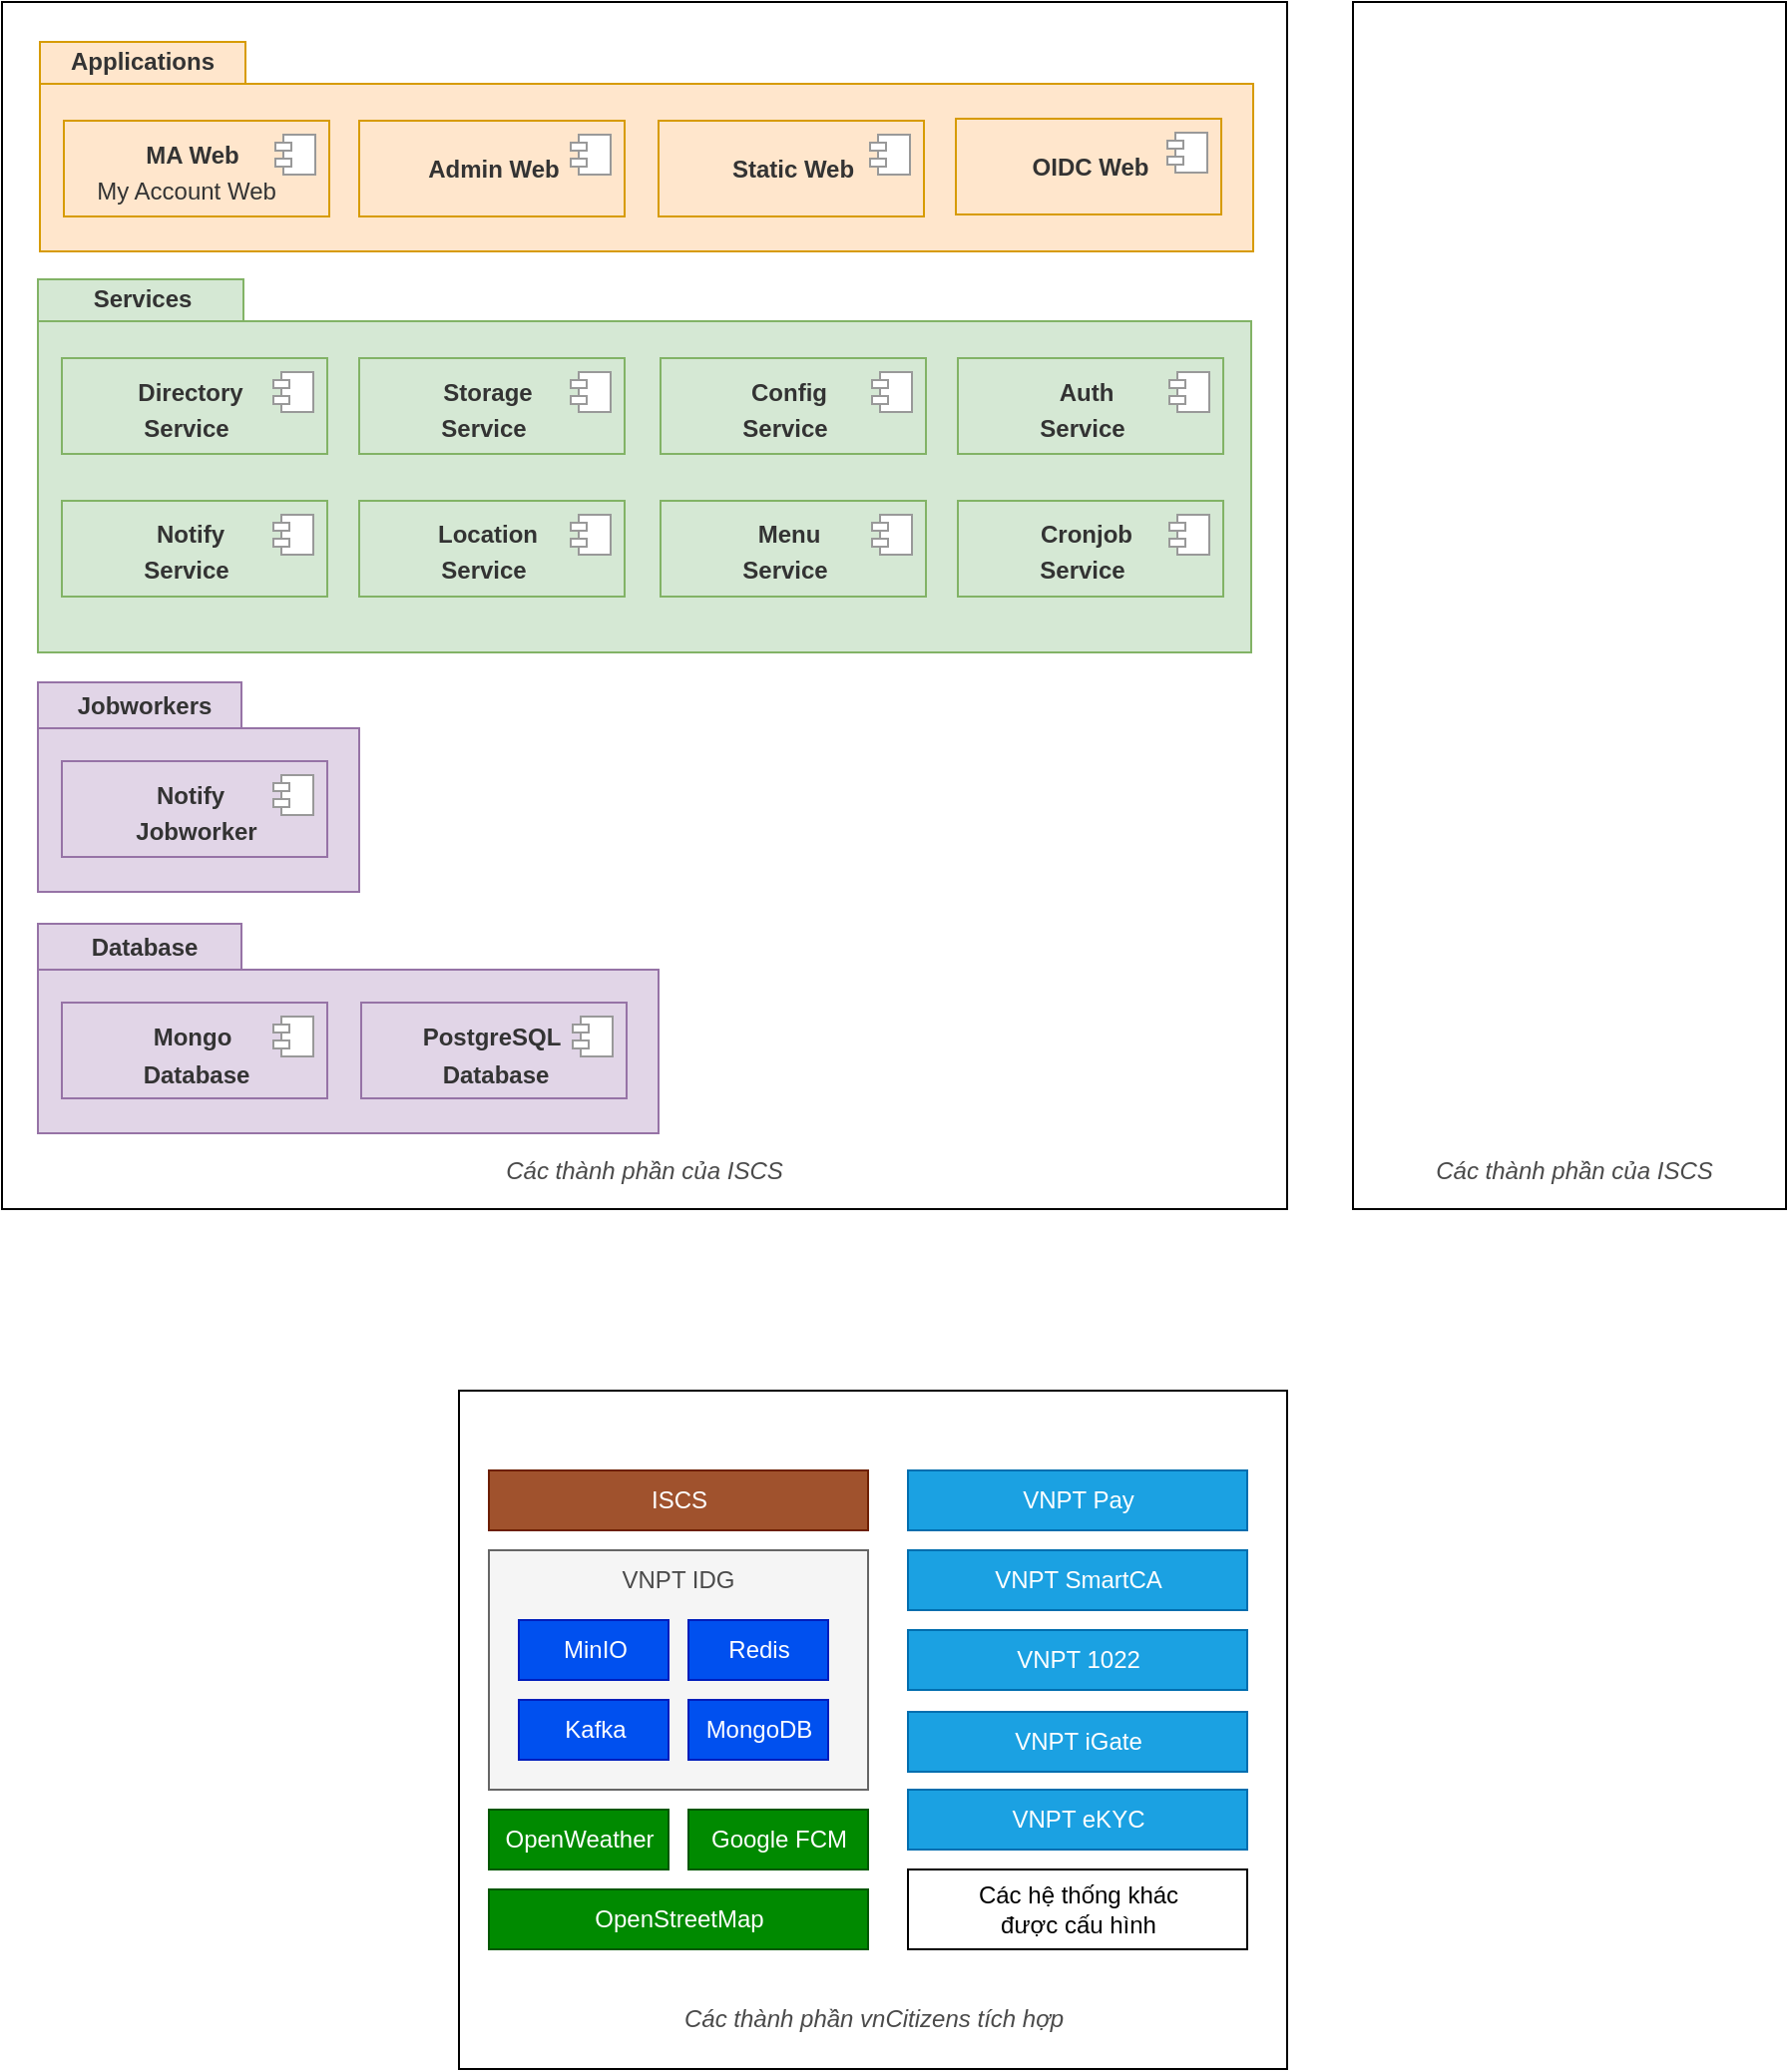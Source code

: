 <mxfile version="16.0.0" type="github">
  <diagram id="YDbAIs2nPjnxUMnrsH2y" name="Trang-1">
    <mxGraphModel dx="1554" dy="849" grid="0" gridSize="10" guides="1" tooltips="1" connect="1" arrows="1" fold="1" page="1" pageScale="1" pageWidth="4681" pageHeight="3300" math="0" shadow="0">
      <root>
        <mxCell id="0" />
        <mxCell id="1" parent="0" />
        <mxCell id="_ryeKOipuQITKXEtM85--1" value="" style="rounded=0;whiteSpace=wrap;html=1;fontColor=#4A4A4A;" parent="1" vertex="1">
          <mxGeometry x="1053" y="1206" width="415" height="340" as="geometry" />
        </mxCell>
        <mxCell id="_ryeKOipuQITKXEtM85--2" value="" style="rounded=0;whiteSpace=wrap;html=1;fontColor=#333333;fillColor=#f5f5f5;strokeColor=#666666;" parent="1" vertex="1">
          <mxGeometry x="1068" y="1286" width="190" height="120" as="geometry" />
        </mxCell>
        <mxCell id="_ryeKOipuQITKXEtM85--3" value="" style="rounded=0;whiteSpace=wrap;html=1;" parent="1" vertex="1">
          <mxGeometry x="824" y="510" width="644" height="605" as="geometry" />
        </mxCell>
        <mxCell id="_ryeKOipuQITKXEtM85--8" value="ISCS" style="html=1;fillColor=#a0522d;fontColor=#ffffff;strokeColor=#6D1F00;" parent="1" vertex="1">
          <mxGeometry x="1068" y="1246" width="190" height="30" as="geometry" />
        </mxCell>
        <mxCell id="_ryeKOipuQITKXEtM85--9" value="MinIO" style="html=1;fillColor=#0050ef;fontColor=#ffffff;strokeColor=#001DBC;" parent="1" vertex="1">
          <mxGeometry x="1083" y="1321" width="75" height="30" as="geometry" />
        </mxCell>
        <mxCell id="_ryeKOipuQITKXEtM85--10" value="Redis" style="html=1;fillColor=#0050ef;fontColor=#ffffff;strokeColor=#001DBC;" parent="1" vertex="1">
          <mxGeometry x="1168" y="1321" width="70" height="30" as="geometry" />
        </mxCell>
        <mxCell id="_ryeKOipuQITKXEtM85--11" value="Kafka" style="html=1;fillColor=#0050ef;fontColor=#ffffff;strokeColor=#001DBC;" parent="1" vertex="1">
          <mxGeometry x="1083" y="1361" width="75" height="30" as="geometry" />
        </mxCell>
        <mxCell id="_ryeKOipuQITKXEtM85--13" value="Các thành phần của ISCS" style="text;html=1;strokeColor=none;fillColor=none;align=center;verticalAlign=middle;whiteSpace=wrap;rounded=0;fontColor=#4A4A4A;fontStyle=2" parent="1" vertex="1">
          <mxGeometry x="1051" y="1081" width="190" height="30" as="geometry" />
        </mxCell>
        <mxCell id="_ryeKOipuQITKXEtM85--14" value="Các thành phần vnCitizens tích hợp" style="text;html=1;strokeColor=none;fillColor=none;align=center;verticalAlign=middle;whiteSpace=wrap;rounded=0;fontColor=#4A4A4A;fontStyle=2" parent="1" vertex="1">
          <mxGeometry x="1140.5" y="1506" width="240" height="30" as="geometry" />
        </mxCell>
        <mxCell id="_ryeKOipuQITKXEtM85--15" value="Google FCM" style="html=1;fillColor=#008a00;strokeColor=#005700;fontColor=#ffffff;" parent="1" vertex="1">
          <mxGeometry x="1168" y="1416" width="90" height="30" as="geometry" />
        </mxCell>
        <mxCell id="_ryeKOipuQITKXEtM85--16" value="VNPT IDG" style="text;html=1;strokeColor=none;fillColor=none;align=center;verticalAlign=middle;whiteSpace=wrap;rounded=0;fontColor=#4A4A4A;" parent="1" vertex="1">
          <mxGeometry x="1133" y="1286" width="60" height="30" as="geometry" />
        </mxCell>
        <mxCell id="_ryeKOipuQITKXEtM85--17" value="MongoDB" style="html=1;fillColor=#0050ef;fontColor=#ffffff;strokeColor=#001DBC;" parent="1" vertex="1">
          <mxGeometry x="1168" y="1361" width="70" height="30" as="geometry" />
        </mxCell>
        <mxCell id="_ryeKOipuQITKXEtM85--18" value="VNPT SmartCA" style="html=1;fillColor=#1ba1e2;strokeColor=#006EAF;fontColor=#ffffff;" parent="1" vertex="1">
          <mxGeometry x="1278" y="1286" width="170" height="30" as="geometry" />
        </mxCell>
        <mxCell id="_ryeKOipuQITKXEtM85--19" value="OpenWeather" style="html=1;fillColor=#008a00;fontColor=#ffffff;strokeColor=#005700;" parent="1" vertex="1">
          <mxGeometry x="1068" y="1416" width="90" height="30" as="geometry" />
        </mxCell>
        <mxCell id="_ryeKOipuQITKXEtM85--20" value="VNPT iGate" style="html=1;fillColor=#1ba1e2;strokeColor=#006EAF;fontColor=#ffffff;" parent="1" vertex="1">
          <mxGeometry x="1278" y="1367" width="170" height="30" as="geometry" />
        </mxCell>
        <mxCell id="_ryeKOipuQITKXEtM85--21" value="VNPT 1022" style="html=1;fillColor=#1ba1e2;strokeColor=#006EAF;fontColor=#ffffff;" parent="1" vertex="1">
          <mxGeometry x="1278" y="1326" width="170" height="30" as="geometry" />
        </mxCell>
        <mxCell id="_ryeKOipuQITKXEtM85--22" value="VNPT eKYC" style="html=1;fillColor=#1ba1e2;strokeColor=#006EAF;fontColor=#ffffff;" parent="1" vertex="1">
          <mxGeometry x="1278" y="1406" width="170" height="30" as="geometry" />
        </mxCell>
        <mxCell id="_ryeKOipuQITKXEtM85--23" value="OpenStreetMap" style="html=1;fillColor=#008a00;fontColor=#ffffff;strokeColor=#005700;" parent="1" vertex="1">
          <mxGeometry x="1068" y="1456" width="190" height="30" as="geometry" />
        </mxCell>
        <mxCell id="_ryeKOipuQITKXEtM85--24" value="VNPT Pay" style="html=1;fillColor=#1ba1e2;strokeColor=#006EAF;fontColor=#ffffff;" parent="1" vertex="1">
          <mxGeometry x="1278" y="1246" width="170" height="30" as="geometry" />
        </mxCell>
        <mxCell id="_ryeKOipuQITKXEtM85--25" value="Các hệ thống khác &lt;br&gt;được cấu hình" style="html=1;" parent="1" vertex="1">
          <mxGeometry x="1278" y="1446" width="170" height="40" as="geometry" />
        </mxCell>
        <mxCell id="0mwN60Ps30yAKNXCQcVi-4" value="" style="group" vertex="1" connectable="0" parent="1">
          <mxGeometry x="843" y="530" width="718" height="126" as="geometry" />
        </mxCell>
        <mxCell id="0mwN60Ps30yAKNXCQcVi-1" value="" style="shape=folder;fontStyle=1;spacingTop=10;tabWidth=103;tabHeight=21;tabPosition=left;html=1;strokeColor=#d79b00;fillColor=#ffe6cc;" vertex="1" parent="0mwN60Ps30yAKNXCQcVi-4">
          <mxGeometry width="608" height="105" as="geometry" />
        </mxCell>
        <mxCell id="0mwN60Ps30yAKNXCQcVi-3" value="&lt;span style=&quot;color: rgb(51 , 51 , 51)&quot;&gt;&lt;b&gt;Applications&lt;/b&gt;&lt;/span&gt;" style="text;html=1;align=center;verticalAlign=middle;resizable=0;points=[];autosize=1;strokeColor=none;fillColor=none;" vertex="1" parent="0mwN60Ps30yAKNXCQcVi-4">
          <mxGeometry x="10" y="0.984" width="82" height="18" as="geometry" />
        </mxCell>
        <mxCell id="0mwN60Ps30yAKNXCQcVi-21" value="" style="group" vertex="1" connectable="0" parent="0mwN60Ps30yAKNXCQcVi-4">
          <mxGeometry x="459" y="38.5" width="133" height="57.004" as="geometry" />
        </mxCell>
        <mxCell id="0mwN60Ps30yAKNXCQcVi-22" value="&lt;p style=&quot;line-height: 0.7&quot;&gt;&lt;/p&gt;&lt;h2 style=&quot;font-size: 13px&quot;&gt;&lt;span style=&quot;color: rgba(0 , 0 , 0 , 0) ; font-family: monospace ; font-size: 0px ; font-weight: 400&quot;&gt;%3CmxGraphModel%3E%3Croot%3E%3CmxCell%20id%3D%220%22%2F%3E%3CmxCell%20id%3D%221%22%20parent%3D%220%22%2F%3E%3CmxCell%20id%3D%222%22%20value%3D%22%26lt%3Bspan%20style%3D%26quot%3Bcolor%3A%20rgb(51%20%2C%2051%20%2C%2051)%26quot%3B%26gt%3BApplication%26lt%3B%2Fspan%26gt%3B%22%20style%3D%22text%3Bhtml%3D1%3Balign%3Dcenter%3BverticalAlign%3Dmiddle%3Bresizable%3D0%3Bpoints%3D%5B%5D%3Bautosize%3D1%3BstrokeColor%3Dnone%3BfillColor%3Dnone%3B%22%20vertex%3D%221%22%20parent%3D%221%22%3E%3CmxGeometry%20x%3D%22976%22%20y%3D%22679.984%22%20width%3D%2269%22%20height%3D%2218%22%20as%3D%22geometry%22%2F%3E%3C%2FmxCell%3E%3C%2Froot%3E%3C%2FmxGraphModel%3E&lt;/span&gt;&lt;br&gt;&lt;/h2&gt;&lt;p&gt;&lt;/p&gt;" style="html=1;dropTarget=0;strokeColor=#d79b00;fillColor=#ffe6cc;" vertex="1" parent="0mwN60Ps30yAKNXCQcVi-21">
          <mxGeometry width="133" height="48" as="geometry" />
        </mxCell>
        <mxCell id="0mwN60Ps30yAKNXCQcVi-23" value="" style="shape=module;jettyWidth=8;jettyHeight=4;strokeColor=#999999;" vertex="1" parent="0mwN60Ps30yAKNXCQcVi-22">
          <mxGeometry x="1" width="20" height="20" relative="1" as="geometry">
            <mxPoint x="-27" y="7" as="offset" />
          </mxGeometry>
        </mxCell>
        <mxCell id="0mwN60Ps30yAKNXCQcVi-24" value="&lt;span style=&quot;color: rgb(51 , 51 , 51)&quot;&gt;&lt;b&gt;OIDC Web&lt;/b&gt;&lt;/span&gt;" style="text;html=1;align=center;verticalAlign=middle;resizable=0;points=[];autosize=1;strokeColor=none;fillColor=none;" vertex="1" parent="0mwN60Ps30yAKNXCQcVi-21">
          <mxGeometry x="33" y="15.004" width="68" height="18" as="geometry" />
        </mxCell>
        <mxCell id="0mwN60Ps30yAKNXCQcVi-10" value="" style="group" vertex="1" connectable="0" parent="0mwN60Ps30yAKNXCQcVi-4">
          <mxGeometry x="12" y="39.5" width="133" height="48" as="geometry" />
        </mxCell>
        <mxCell id="0mwN60Ps30yAKNXCQcVi-5" value="&lt;p style=&quot;line-height: 0.7&quot;&gt;&lt;/p&gt;&lt;h2 style=&quot;font-size: 13px&quot;&gt;&lt;span style=&quot;color: rgba(0 , 0 , 0 , 0) ; font-family: monospace ; font-size: 0px ; font-weight: 400&quot;&gt;%3CmxGraphModel%3E%3Croot%3E%3CmxCell%20id%3D%220%22%2F%3E%3CmxCell%20id%3D%221%22%20parent%3D%220%22%2F%3E%3CmxCell%20id%3D%222%22%20value%3D%22%26lt%3Bspan%20style%3D%26quot%3Bcolor%3A%20rgb(51%20%2C%2051%20%2C%2051)%26quot%3B%26gt%3BApplication%26lt%3B%2Fspan%26gt%3B%22%20style%3D%22text%3Bhtml%3D1%3Balign%3Dcenter%3BverticalAlign%3Dmiddle%3Bresizable%3D0%3Bpoints%3D%5B%5D%3Bautosize%3D1%3BstrokeColor%3Dnone%3BfillColor%3Dnone%3B%22%20vertex%3D%221%22%20parent%3D%221%22%3E%3CmxGeometry%20x%3D%22976%22%20y%3D%22679.984%22%20width%3D%2269%22%20height%3D%2218%22%20as%3D%22geometry%22%2F%3E%3C%2FmxCell%3E%3C%2Froot%3E%3C%2FmxGraphModel%3E&lt;/span&gt;&lt;br&gt;&lt;/h2&gt;&lt;p&gt;&lt;/p&gt;" style="html=1;dropTarget=0;strokeColor=#d79b00;fillColor=#ffe6cc;" vertex="1" parent="0mwN60Ps30yAKNXCQcVi-10">
          <mxGeometry width="133" height="48" as="geometry" />
        </mxCell>
        <mxCell id="0mwN60Ps30yAKNXCQcVi-6" value="" style="shape=module;jettyWidth=8;jettyHeight=4;strokeColor=#999999;" vertex="1" parent="0mwN60Ps30yAKNXCQcVi-5">
          <mxGeometry x="1" width="20" height="20" relative="1" as="geometry">
            <mxPoint x="-27" y="7" as="offset" />
          </mxGeometry>
        </mxCell>
        <mxCell id="0mwN60Ps30yAKNXCQcVi-8" value="&lt;span style=&quot;color: rgb(51 , 51 , 51)&quot;&gt;&lt;b&gt;MA Web&lt;/b&gt;&lt;/span&gt;" style="text;html=1;align=center;verticalAlign=middle;resizable=0;points=[];autosize=1;strokeColor=none;fillColor=none;" vertex="1" parent="0mwN60Ps30yAKNXCQcVi-10">
          <mxGeometry x="35" y="8.004" width="57" height="18" as="geometry" />
        </mxCell>
        <mxCell id="0mwN60Ps30yAKNXCQcVi-9" value="&lt;span style=&quot;color: rgb(51 , 51 , 51)&quot;&gt;My Account Web&lt;/span&gt;" style="text;html=1;align=center;verticalAlign=middle;resizable=0;points=[];autosize=1;strokeColor=none;fillColor=none;" vertex="1" parent="0mwN60Ps30yAKNXCQcVi-10">
          <mxGeometry x="11" y="26.004" width="100" height="18" as="geometry" />
        </mxCell>
        <mxCell id="0mwN60Ps30yAKNXCQcVi-11" value="" style="group" vertex="1" connectable="0" parent="0mwN60Ps30yAKNXCQcVi-4">
          <mxGeometry x="160" y="39.5" width="133" height="48" as="geometry" />
        </mxCell>
        <mxCell id="0mwN60Ps30yAKNXCQcVi-12" value="&lt;p style=&quot;line-height: 0.7&quot;&gt;&lt;/p&gt;&lt;h2 style=&quot;font-size: 13px&quot;&gt;&lt;span style=&quot;color: rgba(0 , 0 , 0 , 0) ; font-family: monospace ; font-size: 0px ; font-weight: 400&quot;&gt;%3CmxGraphModel%3E%3Croot%3E%3CmxCell%20id%3D%220%22%2F%3E%3CmxCell%20id%3D%221%22%20parent%3D%220%22%2F%3E%3CmxCell%20id%3D%222%22%20value%3D%22%26lt%3Bspan%20style%3D%26quot%3Bcolor%3A%20rgb(51%20%2C%2051%20%2C%2051)%26quot%3B%26gt%3BApplication%26lt%3B%2Fspan%26gt%3B%22%20style%3D%22text%3Bhtml%3D1%3Balign%3Dcenter%3BverticalAlign%3Dmiddle%3Bresizable%3D0%3Bpoints%3D%5B%5D%3Bautosize%3D1%3BstrokeColor%3Dnone%3BfillColor%3Dnone%3B%22%20vertex%3D%221%22%20parent%3D%221%22%3E%3CmxGeometry%20x%3D%22976%22%20y%3D%22679.984%22%20width%3D%2269%22%20height%3D%2218%22%20as%3D%22geometry%22%2F%3E%3C%2FmxCell%3E%3C%2Froot%3E%3C%2FmxGraphModel%3E&lt;/span&gt;&lt;br&gt;&lt;/h2&gt;&lt;p&gt;&lt;/p&gt;" style="html=1;dropTarget=0;strokeColor=#d79b00;fillColor=#ffe6cc;" vertex="1" parent="0mwN60Ps30yAKNXCQcVi-11">
          <mxGeometry width="133" height="48" as="geometry" />
        </mxCell>
        <mxCell id="0mwN60Ps30yAKNXCQcVi-13" value="" style="shape=module;jettyWidth=8;jettyHeight=4;strokeColor=#999999;" vertex="1" parent="0mwN60Ps30yAKNXCQcVi-12">
          <mxGeometry x="1" width="20" height="20" relative="1" as="geometry">
            <mxPoint x="-27" y="7" as="offset" />
          </mxGeometry>
        </mxCell>
        <mxCell id="0mwN60Ps30yAKNXCQcVi-14" value="&lt;font color=&quot;#333333&quot;&gt;&lt;b&gt;Admin Web&lt;/b&gt;&lt;/font&gt;" style="text;html=1;align=center;verticalAlign=middle;resizable=0;points=[];autosize=1;strokeColor=none;fillColor=none;" vertex="1" parent="0mwN60Ps30yAKNXCQcVi-11">
          <mxGeometry x="28.5" y="15.004" width="76" height="18" as="geometry" />
        </mxCell>
        <mxCell id="0mwN60Ps30yAKNXCQcVi-16" value="" style="group" vertex="1" connectable="0" parent="0mwN60Ps30yAKNXCQcVi-4">
          <mxGeometry x="310" y="39.5" width="133" height="48" as="geometry" />
        </mxCell>
        <mxCell id="0mwN60Ps30yAKNXCQcVi-17" value="&lt;p style=&quot;line-height: 0.7&quot;&gt;&lt;/p&gt;&lt;h2 style=&quot;font-size: 13px&quot;&gt;&lt;span style=&quot;color: rgba(0 , 0 , 0 , 0) ; font-family: monospace ; font-size: 0px ; font-weight: 400&quot;&gt;%3CmxGraphModel%3E%3Croot%3E%3CmxCell%20id%3D%220%22%2F%3E%3CmxCell%20id%3D%221%22%20parent%3D%220%22%2F%3E%3CmxCell%20id%3D%222%22%20value%3D%22%26lt%3Bspan%20style%3D%26quot%3Bcolor%3A%20rgb(51%20%2C%2051%20%2C%2051)%26quot%3B%26gt%3BApplication%26lt%3B%2Fspan%26gt%3B%22%20style%3D%22text%3Bhtml%3D1%3Balign%3Dcenter%3BverticalAlign%3Dmiddle%3Bresizable%3D0%3Bpoints%3D%5B%5D%3Bautosize%3D1%3BstrokeColor%3Dnone%3BfillColor%3Dnone%3B%22%20vertex%3D%221%22%20parent%3D%221%22%3E%3CmxGeometry%20x%3D%22976%22%20y%3D%22679.984%22%20width%3D%2269%22%20height%3D%2218%22%20as%3D%22geometry%22%2F%3E%3C%2FmxCell%3E%3C%2Froot%3E%3C%2FmxGraphModel%3E&lt;/span&gt;&lt;br&gt;&lt;/h2&gt;&lt;p&gt;&lt;/p&gt;" style="html=1;dropTarget=0;strokeColor=#d79b00;fillColor=#ffe6cc;" vertex="1" parent="0mwN60Ps30yAKNXCQcVi-16">
          <mxGeometry width="133" height="48" as="geometry" />
        </mxCell>
        <mxCell id="0mwN60Ps30yAKNXCQcVi-18" value="" style="shape=module;jettyWidth=8;jettyHeight=4;strokeColor=#999999;" vertex="1" parent="0mwN60Ps30yAKNXCQcVi-17">
          <mxGeometry x="1" width="20" height="20" relative="1" as="geometry">
            <mxPoint x="-27" y="7" as="offset" />
          </mxGeometry>
        </mxCell>
        <mxCell id="0mwN60Ps30yAKNXCQcVi-19" value="&lt;span style=&quot;color: rgb(51 , 51 , 51)&quot;&gt;&lt;b&gt;Static Web&lt;/b&gt;&lt;/span&gt;" style="text;html=1;align=center;verticalAlign=middle;resizable=0;points=[];autosize=1;strokeColor=none;fillColor=none;" vertex="1" parent="0mwN60Ps30yAKNXCQcVi-16">
          <mxGeometry x="31" y="15.004" width="71" height="18" as="geometry" />
        </mxCell>
        <mxCell id="0mwN60Ps30yAKNXCQcVi-47" value="" style="group" vertex="1" connectable="0" parent="1">
          <mxGeometry x="842" y="649" width="718" height="187" as="geometry" />
        </mxCell>
        <mxCell id="0mwN60Ps30yAKNXCQcVi-48" value="" style="shape=folder;fontStyle=1;spacingTop=10;tabWidth=103;tabHeight=21;tabPosition=left;html=1;strokeColor=#82b366;fillColor=#d5e8d4;" vertex="1" parent="0mwN60Ps30yAKNXCQcVi-47">
          <mxGeometry width="608" height="187" as="geometry" />
        </mxCell>
        <mxCell id="0mwN60Ps30yAKNXCQcVi-49" value="&lt;span style=&quot;color: rgb(51 , 51 , 51)&quot;&gt;&lt;b&gt;Services&lt;/b&gt;&lt;/span&gt;" style="text;html=1;align=center;verticalAlign=middle;resizable=0;points=[];autosize=1;strokeColor=none;fillColor=none;" vertex="1" parent="0mwN60Ps30yAKNXCQcVi-47">
          <mxGeometry x="22" y="0.984" width="59" height="18" as="geometry" />
        </mxCell>
        <mxCell id="0mwN60Ps30yAKNXCQcVi-54" value="" style="group;fillColor=#d5e8d4;strokeColor=#82b366;" vertex="1" connectable="0" parent="0mwN60Ps30yAKNXCQcVi-47">
          <mxGeometry x="12" y="39.5" width="133" height="48" as="geometry" />
        </mxCell>
        <mxCell id="0mwN60Ps30yAKNXCQcVi-69" value="" style="group" vertex="1" connectable="0" parent="0mwN60Ps30yAKNXCQcVi-54">
          <mxGeometry width="133" height="48" as="geometry" />
        </mxCell>
        <mxCell id="0mwN60Ps30yAKNXCQcVi-55" value="&lt;p style=&quot;line-height: 0.7&quot;&gt;&lt;/p&gt;&lt;h2 style=&quot;font-size: 13px&quot;&gt;&lt;span style=&quot;color: rgba(0 , 0 , 0 , 0) ; font-family: monospace ; font-size: 0px ; font-weight: 400&quot;&gt;%3CmxGraphModel%3E%3Croot%3E%3CmxCell%20id%3D%220%22%2F%3E%3CmxCell%20id%3D%221%22%20parent%3D%220%22%2F%3E%3CmxCell%20id%3D%222%22%20value%3D%22%26lt%3Bspan%20style%3D%26quot%3Bcolor%3A%20rgb(51%20%2C%2051%20%2C%2051)%26quot%3B%26gt%3BApplication%26lt%3B%2Fspan%26gt%3B%22%20style%3D%22text%3Bhtml%3D1%3Balign%3Dcenter%3BverticalAlign%3Dmiddle%3Bresizable%3D0%3Bpoints%3D%5B%5D%3Bautosize%3D1%3BstrokeColor%3Dnone%3BfillColor%3Dnone%3B%22%20vertex%3D%221%22%20parent%3D%221%22%3E%3CmxGeometry%20x%3D%22976%22%20y%3D%22679.984%22%20width%3D%2269%22%20height%3D%2218%22%20as%3D%22geometry%22%2F%3E%3C%2FmxCell%3E%3C%2Froot%3E%3C%2FmxGraphModel%3E&lt;/span&gt;&lt;br&gt;&lt;/h2&gt;&lt;p&gt;&lt;/p&gt;" style="html=1;dropTarget=0;strokeColor=#82b366;fillColor=#d5e8d4;" vertex="1" parent="0mwN60Ps30yAKNXCQcVi-69">
          <mxGeometry width="133" height="48" as="geometry" />
        </mxCell>
        <mxCell id="0mwN60Ps30yAKNXCQcVi-56" value="" style="shape=module;jettyWidth=8;jettyHeight=4;strokeColor=#999999;" vertex="1" parent="0mwN60Ps30yAKNXCQcVi-55">
          <mxGeometry x="1" width="20" height="20" relative="1" as="geometry">
            <mxPoint x="-27" y="7" as="offset" />
          </mxGeometry>
        </mxCell>
        <mxCell id="0mwN60Ps30yAKNXCQcVi-57" value="&lt;span style=&quot;color: rgb(51 , 51 , 51)&quot;&gt;&lt;b&gt;Directory&lt;/b&gt;&lt;/span&gt;" style="text;html=1;align=center;verticalAlign=middle;resizable=0;points=[];autosize=1;strokeColor=none;fillColor=none;" vertex="1" parent="0mwN60Ps30yAKNXCQcVi-69">
          <mxGeometry x="32" y="8.004" width="63" height="18" as="geometry" />
        </mxCell>
        <mxCell id="0mwN60Ps30yAKNXCQcVi-58" value="&lt;font color=&quot;#333333&quot;&gt;&lt;b&gt;Service&lt;/b&gt;&lt;/font&gt;" style="text;html=1;align=center;verticalAlign=middle;resizable=0;points=[];autosize=1;strokeColor=none;fillColor=none;" vertex="1" parent="0mwN60Ps30yAKNXCQcVi-69">
          <mxGeometry x="35" y="26.004" width="53" height="18" as="geometry" />
        </mxCell>
        <mxCell id="0mwN60Ps30yAKNXCQcVi-70" value="" style="group" vertex="1" connectable="0" parent="0mwN60Ps30yAKNXCQcVi-47">
          <mxGeometry x="161" y="39.5" width="133" height="48" as="geometry" />
        </mxCell>
        <mxCell id="0mwN60Ps30yAKNXCQcVi-71" value="&lt;p style=&quot;line-height: 0.7&quot;&gt;&lt;/p&gt;&lt;h2 style=&quot;font-size: 13px&quot;&gt;&lt;span style=&quot;color: rgba(0 , 0 , 0 , 0) ; font-family: monospace ; font-size: 0px ; font-weight: 400&quot;&gt;%3CmxGraphModel%3E%3Croot%3E%3CmxCell%20id%3D%220%22%2F%3E%3CmxCell%20id%3D%221%22%20parent%3D%220%22%2F%3E%3CmxCell%20id%3D%222%22%20value%3D%22%26lt%3Bspan%20style%3D%26quot%3Bcolor%3A%20rgb(51%20%2C%2051%20%2C%2051)%26quot%3B%26gt%3BApplication%26lt%3B%2Fspan%26gt%3B%22%20style%3D%22text%3Bhtml%3D1%3Balign%3Dcenter%3BverticalAlign%3Dmiddle%3Bresizable%3D0%3Bpoints%3D%5B%5D%3Bautosize%3D1%3BstrokeColor%3Dnone%3BfillColor%3Dnone%3B%22%20vertex%3D%221%22%20parent%3D%221%22%3E%3CmxGeometry%20x%3D%22976%22%20y%3D%22679.984%22%20width%3D%2269%22%20height%3D%2218%22%20as%3D%22geometry%22%2F%3E%3C%2FmxCell%3E%3C%2Froot%3E%3C%2FmxGraphModel%3E&lt;/span&gt;&lt;br&gt;&lt;/h2&gt;&lt;p&gt;&lt;/p&gt;" style="html=1;dropTarget=0;strokeColor=#82b366;fillColor=#d5e8d4;" vertex="1" parent="0mwN60Ps30yAKNXCQcVi-70">
          <mxGeometry width="133" height="48" as="geometry" />
        </mxCell>
        <mxCell id="0mwN60Ps30yAKNXCQcVi-72" value="" style="shape=module;jettyWidth=8;jettyHeight=4;strokeColor=#999999;" vertex="1" parent="0mwN60Ps30yAKNXCQcVi-71">
          <mxGeometry x="1" width="20" height="20" relative="1" as="geometry">
            <mxPoint x="-27" y="7" as="offset" />
          </mxGeometry>
        </mxCell>
        <mxCell id="0mwN60Ps30yAKNXCQcVi-73" value="&lt;span style=&quot;color: rgb(51 , 51 , 51)&quot;&gt;&lt;b&gt;Storage&lt;/b&gt;&lt;/span&gt;" style="text;html=1;align=center;verticalAlign=middle;resizable=0;points=[];autosize=1;strokeColor=none;fillColor=none;" vertex="1" parent="0mwN60Ps30yAKNXCQcVi-70">
          <mxGeometry x="36" y="8.004" width="55" height="18" as="geometry" />
        </mxCell>
        <mxCell id="0mwN60Ps30yAKNXCQcVi-74" value="&lt;font color=&quot;#333333&quot;&gt;&lt;b&gt;Service&lt;/b&gt;&lt;/font&gt;" style="text;html=1;align=center;verticalAlign=middle;resizable=0;points=[];autosize=1;strokeColor=none;fillColor=none;" vertex="1" parent="0mwN60Ps30yAKNXCQcVi-70">
          <mxGeometry x="35" y="26.004" width="53" height="18" as="geometry" />
        </mxCell>
        <mxCell id="0mwN60Ps30yAKNXCQcVi-75" value="" style="group;fillColor=#d5e8d4;strokeColor=#82b366;" vertex="1" connectable="0" parent="0mwN60Ps30yAKNXCQcVi-47">
          <mxGeometry x="312" y="39.5" width="133" height="48" as="geometry" />
        </mxCell>
        <mxCell id="0mwN60Ps30yAKNXCQcVi-76" value="" style="group" vertex="1" connectable="0" parent="0mwN60Ps30yAKNXCQcVi-75">
          <mxGeometry width="133" height="48" as="geometry" />
        </mxCell>
        <mxCell id="0mwN60Ps30yAKNXCQcVi-77" value="&lt;p style=&quot;line-height: 0.7&quot;&gt;&lt;/p&gt;&lt;h2 style=&quot;font-size: 13px&quot;&gt;&lt;span style=&quot;color: rgba(0 , 0 , 0 , 0) ; font-family: monospace ; font-size: 0px ; font-weight: 400&quot;&gt;%3CmxGraphModel%3E%3Croot%3E%3CmxCell%20id%3D%220%22%2F%3E%3CmxCell%20id%3D%221%22%20parent%3D%220%22%2F%3E%3CmxCell%20id%3D%222%22%20value%3D%22%26lt%3Bspan%20style%3D%26quot%3Bcolor%3A%20rgb(51%20%2C%2051%20%2C%2051)%26quot%3B%26gt%3BApplication%26lt%3B%2Fspan%26gt%3B%22%20style%3D%22text%3Bhtml%3D1%3Balign%3Dcenter%3BverticalAlign%3Dmiddle%3Bresizable%3D0%3Bpoints%3D%5B%5D%3Bautosize%3D1%3BstrokeColor%3Dnone%3BfillColor%3Dnone%3B%22%20vertex%3D%221%22%20parent%3D%221%22%3E%3CmxGeometry%20x%3D%22976%22%20y%3D%22679.984%22%20width%3D%2269%22%20height%3D%2218%22%20as%3D%22geometry%22%2F%3E%3C%2FmxCell%3E%3C%2Froot%3E%3C%2FmxGraphModel%3E&lt;/span&gt;&lt;br&gt;&lt;/h2&gt;&lt;p&gt;&lt;/p&gt;" style="html=1;dropTarget=0;strokeColor=#82b366;fillColor=#d5e8d4;" vertex="1" parent="0mwN60Ps30yAKNXCQcVi-76">
          <mxGeometry width="133" height="48" as="geometry" />
        </mxCell>
        <mxCell id="0mwN60Ps30yAKNXCQcVi-78" value="" style="shape=module;jettyWidth=8;jettyHeight=4;strokeColor=#999999;" vertex="1" parent="0mwN60Ps30yAKNXCQcVi-77">
          <mxGeometry x="1" width="20" height="20" relative="1" as="geometry">
            <mxPoint x="-27" y="7" as="offset" />
          </mxGeometry>
        </mxCell>
        <mxCell id="0mwN60Ps30yAKNXCQcVi-79" value="&lt;span style=&quot;color: rgb(51 , 51 , 51)&quot;&gt;&lt;b&gt;Config&lt;/b&gt;&lt;/span&gt;" style="text;html=1;align=center;verticalAlign=middle;resizable=0;points=[];autosize=1;strokeColor=none;fillColor=none;" vertex="1" parent="0mwN60Ps30yAKNXCQcVi-76">
          <mxGeometry x="40" y="8.004" width="48" height="18" as="geometry" />
        </mxCell>
        <mxCell id="0mwN60Ps30yAKNXCQcVi-80" value="&lt;font color=&quot;#333333&quot;&gt;&lt;b&gt;Service&lt;/b&gt;&lt;/font&gt;" style="text;html=1;align=center;verticalAlign=middle;resizable=0;points=[];autosize=1;strokeColor=none;fillColor=none;" vertex="1" parent="0mwN60Ps30yAKNXCQcVi-76">
          <mxGeometry x="35" y="26.004" width="53" height="18" as="geometry" />
        </mxCell>
        <mxCell id="0mwN60Ps30yAKNXCQcVi-81" value="" style="group" vertex="1" connectable="0" parent="0mwN60Ps30yAKNXCQcVi-47">
          <mxGeometry x="461" y="39.5" width="133" height="48" as="geometry" />
        </mxCell>
        <mxCell id="0mwN60Ps30yAKNXCQcVi-82" value="&lt;p style=&quot;line-height: 0.7&quot;&gt;&lt;/p&gt;&lt;h2 style=&quot;font-size: 13px&quot;&gt;&lt;span style=&quot;color: rgba(0 , 0 , 0 , 0) ; font-family: monospace ; font-size: 0px ; font-weight: 400&quot;&gt;%3CmxGraphModel%3E%3Croot%3E%3CmxCell%20id%3D%220%22%2F%3E%3CmxCell%20id%3D%221%22%20parent%3D%220%22%2F%3E%3CmxCell%20id%3D%222%22%20value%3D%22%26lt%3Bspan%20style%3D%26quot%3Bcolor%3A%20rgb(51%20%2C%2051%20%2C%2051)%26quot%3B%26gt%3BApplication%26lt%3B%2Fspan%26gt%3B%22%20style%3D%22text%3Bhtml%3D1%3Balign%3Dcenter%3BverticalAlign%3Dmiddle%3Bresizable%3D0%3Bpoints%3D%5B%5D%3Bautosize%3D1%3BstrokeColor%3Dnone%3BfillColor%3Dnone%3B%22%20vertex%3D%221%22%20parent%3D%221%22%3E%3CmxGeometry%20x%3D%22976%22%20y%3D%22679.984%22%20width%3D%2269%22%20height%3D%2218%22%20as%3D%22geometry%22%2F%3E%3C%2FmxCell%3E%3C%2Froot%3E%3C%2FmxGraphModel%3E&lt;/span&gt;&lt;br&gt;&lt;/h2&gt;&lt;p&gt;&lt;/p&gt;" style="html=1;dropTarget=0;strokeColor=#82b366;fillColor=#d5e8d4;" vertex="1" parent="0mwN60Ps30yAKNXCQcVi-81">
          <mxGeometry width="133" height="48" as="geometry" />
        </mxCell>
        <mxCell id="0mwN60Ps30yAKNXCQcVi-83" value="" style="shape=module;jettyWidth=8;jettyHeight=4;strokeColor=#999999;" vertex="1" parent="0mwN60Ps30yAKNXCQcVi-82">
          <mxGeometry x="1" width="20" height="20" relative="1" as="geometry">
            <mxPoint x="-27" y="7" as="offset" />
          </mxGeometry>
        </mxCell>
        <mxCell id="0mwN60Ps30yAKNXCQcVi-84" value="&lt;span style=&quot;color: rgb(51 , 51 , 51)&quot;&gt;&lt;b&gt;Auth&lt;/b&gt;&lt;/span&gt;" style="text;html=1;align=center;verticalAlign=middle;resizable=0;points=[];autosize=1;strokeColor=none;fillColor=none;" vertex="1" parent="0mwN60Ps30yAKNXCQcVi-81">
          <mxGeometry x="45" y="8.004" width="37" height="18" as="geometry" />
        </mxCell>
        <mxCell id="0mwN60Ps30yAKNXCQcVi-85" value="&lt;font color=&quot;#333333&quot;&gt;&lt;b&gt;Service&lt;/b&gt;&lt;/font&gt;" style="text;html=1;align=center;verticalAlign=middle;resizable=0;points=[];autosize=1;strokeColor=none;fillColor=none;" vertex="1" parent="0mwN60Ps30yAKNXCQcVi-81">
          <mxGeometry x="35" y="26.004" width="53" height="18" as="geometry" />
        </mxCell>
        <mxCell id="0mwN60Ps30yAKNXCQcVi-86" value="" style="group;fillColor=#d5e8d4;strokeColor=#82b366;" vertex="1" connectable="0" parent="0mwN60Ps30yAKNXCQcVi-47">
          <mxGeometry x="12" y="111" width="133" height="48" as="geometry" />
        </mxCell>
        <mxCell id="0mwN60Ps30yAKNXCQcVi-87" value="" style="group" vertex="1" connectable="0" parent="0mwN60Ps30yAKNXCQcVi-86">
          <mxGeometry width="133" height="48" as="geometry" />
        </mxCell>
        <mxCell id="0mwN60Ps30yAKNXCQcVi-88" value="&lt;p style=&quot;line-height: 0.7&quot;&gt;&lt;/p&gt;&lt;h2 style=&quot;font-size: 13px&quot;&gt;&lt;span style=&quot;color: rgba(0 , 0 , 0 , 0) ; font-family: monospace ; font-size: 0px ; font-weight: 400&quot;&gt;%3CmxGraphModel%3E%3Croot%3E%3CmxCell%20id%3D%220%22%2F%3E%3CmxCell%20id%3D%221%22%20parent%3D%220%22%2F%3E%3CmxCell%20id%3D%222%22%20value%3D%22%26lt%3Bspan%20style%3D%26quot%3Bcolor%3A%20rgb(51%20%2C%2051%20%2C%2051)%26quot%3B%26gt%3BApplication%26lt%3B%2Fspan%26gt%3B%22%20style%3D%22text%3Bhtml%3D1%3Balign%3Dcenter%3BverticalAlign%3Dmiddle%3Bresizable%3D0%3Bpoints%3D%5B%5D%3Bautosize%3D1%3BstrokeColor%3Dnone%3BfillColor%3Dnone%3B%22%20vertex%3D%221%22%20parent%3D%221%22%3E%3CmxGeometry%20x%3D%22976%22%20y%3D%22679.984%22%20width%3D%2269%22%20height%3D%2218%22%20as%3D%22geometry%22%2F%3E%3C%2FmxCell%3E%3C%2Froot%3E%3C%2FmxGraphModel%3E&lt;/span&gt;&lt;br&gt;&lt;/h2&gt;&lt;p&gt;&lt;/p&gt;" style="html=1;dropTarget=0;strokeColor=#82b366;fillColor=#d5e8d4;" vertex="1" parent="0mwN60Ps30yAKNXCQcVi-87">
          <mxGeometry width="133" height="48" as="geometry" />
        </mxCell>
        <mxCell id="0mwN60Ps30yAKNXCQcVi-89" value="" style="shape=module;jettyWidth=8;jettyHeight=4;strokeColor=#999999;" vertex="1" parent="0mwN60Ps30yAKNXCQcVi-88">
          <mxGeometry x="1" width="20" height="20" relative="1" as="geometry">
            <mxPoint x="-27" y="7" as="offset" />
          </mxGeometry>
        </mxCell>
        <mxCell id="0mwN60Ps30yAKNXCQcVi-90" value="&lt;span style=&quot;color: rgb(51 , 51 , 51)&quot;&gt;&lt;b&gt;Notify&lt;/b&gt;&lt;/span&gt;" style="text;html=1;align=center;verticalAlign=middle;resizable=0;points=[];autosize=1;strokeColor=none;fillColor=none;" vertex="1" parent="0mwN60Ps30yAKNXCQcVi-87">
          <mxGeometry x="42" y="8.004" width="44" height="18" as="geometry" />
        </mxCell>
        <mxCell id="0mwN60Ps30yAKNXCQcVi-91" value="&lt;font color=&quot;#333333&quot;&gt;&lt;b&gt;Service&lt;/b&gt;&lt;/font&gt;" style="text;html=1;align=center;verticalAlign=middle;resizable=0;points=[];autosize=1;strokeColor=none;fillColor=none;" vertex="1" parent="0mwN60Ps30yAKNXCQcVi-87">
          <mxGeometry x="35" y="26.004" width="53" height="18" as="geometry" />
        </mxCell>
        <mxCell id="0mwN60Ps30yAKNXCQcVi-92" value="" style="group" vertex="1" connectable="0" parent="0mwN60Ps30yAKNXCQcVi-47">
          <mxGeometry x="161" y="111" width="133" height="48" as="geometry" />
        </mxCell>
        <mxCell id="0mwN60Ps30yAKNXCQcVi-93" value="&lt;p style=&quot;line-height: 0.7&quot;&gt;&lt;/p&gt;&lt;h2 style=&quot;font-size: 13px&quot;&gt;&lt;span style=&quot;color: rgba(0 , 0 , 0 , 0) ; font-family: monospace ; font-size: 0px ; font-weight: 400&quot;&gt;%3CmxGraphModel%3E%3Croot%3E%3CmxCell%20id%3D%220%22%2F%3E%3CmxCell%20id%3D%221%22%20parent%3D%220%22%2F%3E%3CmxCell%20id%3D%222%22%20value%3D%22%26lt%3Bspan%20style%3D%26quot%3Bcolor%3A%20rgb(51%20%2C%2051%20%2C%2051)%26quot%3B%26gt%3BApplication%26lt%3B%2Fspan%26gt%3B%22%20style%3D%22text%3Bhtml%3D1%3Balign%3Dcenter%3BverticalAlign%3Dmiddle%3Bresizable%3D0%3Bpoints%3D%5B%5D%3Bautosize%3D1%3BstrokeColor%3Dnone%3BfillColor%3Dnone%3B%22%20vertex%3D%221%22%20parent%3D%221%22%3E%3CmxGeometry%20x%3D%22976%22%20y%3D%22679.984%22%20width%3D%2269%22%20height%3D%2218%22%20as%3D%22geometry%22%2F%3E%3C%2FmxCell%3E%3C%2Froot%3E%3C%2FmxGraphModel%3E&lt;/span&gt;&lt;br&gt;&lt;/h2&gt;&lt;p&gt;&lt;/p&gt;" style="html=1;dropTarget=0;strokeColor=#82b366;fillColor=#d5e8d4;" vertex="1" parent="0mwN60Ps30yAKNXCQcVi-92">
          <mxGeometry width="133" height="48" as="geometry" />
        </mxCell>
        <mxCell id="0mwN60Ps30yAKNXCQcVi-94" value="" style="shape=module;jettyWidth=8;jettyHeight=4;strokeColor=#999999;" vertex="1" parent="0mwN60Ps30yAKNXCQcVi-93">
          <mxGeometry x="1" width="20" height="20" relative="1" as="geometry">
            <mxPoint x="-27" y="7" as="offset" />
          </mxGeometry>
        </mxCell>
        <mxCell id="0mwN60Ps30yAKNXCQcVi-95" value="&lt;span style=&quot;color: rgb(51 , 51 , 51)&quot;&gt;&lt;b&gt;Location&lt;/b&gt;&lt;/span&gt;" style="text;html=1;align=center;verticalAlign=middle;resizable=0;points=[];autosize=1;strokeColor=none;fillColor=none;" vertex="1" parent="0mwN60Ps30yAKNXCQcVi-92">
          <mxGeometry x="34" y="8.004" width="60" height="18" as="geometry" />
        </mxCell>
        <mxCell id="0mwN60Ps30yAKNXCQcVi-96" value="&lt;font color=&quot;#333333&quot;&gt;&lt;b&gt;Service&lt;/b&gt;&lt;/font&gt;" style="text;html=1;align=center;verticalAlign=middle;resizable=0;points=[];autosize=1;strokeColor=none;fillColor=none;" vertex="1" parent="0mwN60Ps30yAKNXCQcVi-92">
          <mxGeometry x="35" y="26.004" width="53" height="18" as="geometry" />
        </mxCell>
        <mxCell id="0mwN60Ps30yAKNXCQcVi-97" value="" style="group;fillColor=#d5e8d4;strokeColor=#82b366;" vertex="1" connectable="0" parent="0mwN60Ps30yAKNXCQcVi-47">
          <mxGeometry x="312" y="111" width="133" height="48" as="geometry" />
        </mxCell>
        <mxCell id="0mwN60Ps30yAKNXCQcVi-98" value="" style="group" vertex="1" connectable="0" parent="0mwN60Ps30yAKNXCQcVi-97">
          <mxGeometry width="133" height="48" as="geometry" />
        </mxCell>
        <mxCell id="0mwN60Ps30yAKNXCQcVi-99" value="&lt;p style=&quot;line-height: 0.7&quot;&gt;&lt;/p&gt;&lt;h2 style=&quot;font-size: 13px&quot;&gt;&lt;span style=&quot;color: rgba(0 , 0 , 0 , 0) ; font-family: monospace ; font-size: 0px ; font-weight: 400&quot;&gt;%3CmxGraphModel%3E%3Croot%3E%3CmxCell%20id%3D%220%22%2F%3E%3CmxCell%20id%3D%221%22%20parent%3D%220%22%2F%3E%3CmxCell%20id%3D%222%22%20value%3D%22%26lt%3Bspan%20style%3D%26quot%3Bcolor%3A%20rgb(51%20%2C%2051%20%2C%2051)%26quot%3B%26gt%3BApplication%26lt%3B%2Fspan%26gt%3B%22%20style%3D%22text%3Bhtml%3D1%3Balign%3Dcenter%3BverticalAlign%3Dmiddle%3Bresizable%3D0%3Bpoints%3D%5B%5D%3Bautosize%3D1%3BstrokeColor%3Dnone%3BfillColor%3Dnone%3B%22%20vertex%3D%221%22%20parent%3D%221%22%3E%3CmxGeometry%20x%3D%22976%22%20y%3D%22679.984%22%20width%3D%2269%22%20height%3D%2218%22%20as%3D%22geometry%22%2F%3E%3C%2FmxCell%3E%3C%2Froot%3E%3C%2FmxGraphModel%3E&lt;/span&gt;&lt;br&gt;&lt;/h2&gt;&lt;p&gt;&lt;/p&gt;" style="html=1;dropTarget=0;strokeColor=#82b366;fillColor=#d5e8d4;" vertex="1" parent="0mwN60Ps30yAKNXCQcVi-98">
          <mxGeometry width="133" height="48" as="geometry" />
        </mxCell>
        <mxCell id="0mwN60Ps30yAKNXCQcVi-100" value="" style="shape=module;jettyWidth=8;jettyHeight=4;strokeColor=#999999;" vertex="1" parent="0mwN60Ps30yAKNXCQcVi-99">
          <mxGeometry x="1" width="20" height="20" relative="1" as="geometry">
            <mxPoint x="-27" y="7" as="offset" />
          </mxGeometry>
        </mxCell>
        <mxCell id="0mwN60Ps30yAKNXCQcVi-101" value="&lt;span style=&quot;color: rgb(51 , 51 , 51)&quot;&gt;&lt;b&gt;Menu&lt;/b&gt;&lt;/span&gt;" style="text;html=1;align=center;verticalAlign=middle;resizable=0;points=[];autosize=1;strokeColor=none;fillColor=none;" vertex="1" parent="0mwN60Ps30yAKNXCQcVi-98">
          <mxGeometry x="43" y="8.004" width="41" height="18" as="geometry" />
        </mxCell>
        <mxCell id="0mwN60Ps30yAKNXCQcVi-102" value="&lt;font color=&quot;#333333&quot;&gt;&lt;b&gt;Service&lt;/b&gt;&lt;/font&gt;" style="text;html=1;align=center;verticalAlign=middle;resizable=0;points=[];autosize=1;strokeColor=none;fillColor=none;" vertex="1" parent="0mwN60Ps30yAKNXCQcVi-98">
          <mxGeometry x="35" y="26.004" width="53" height="18" as="geometry" />
        </mxCell>
        <mxCell id="0mwN60Ps30yAKNXCQcVi-103" value="" style="group" vertex="1" connectable="0" parent="0mwN60Ps30yAKNXCQcVi-47">
          <mxGeometry x="461" y="111" width="133" height="48" as="geometry" />
        </mxCell>
        <mxCell id="0mwN60Ps30yAKNXCQcVi-104" value="&lt;p style=&quot;line-height: 0.7&quot;&gt;&lt;/p&gt;&lt;h2 style=&quot;font-size: 13px&quot;&gt;&lt;span style=&quot;color: rgba(0 , 0 , 0 , 0) ; font-family: monospace ; font-size: 0px ; font-weight: 400&quot;&gt;%3CmxGraphModel%3E%3Croot%3E%3CmxCell%20id%3D%220%22%2F%3E%3CmxCell%20id%3D%221%22%20parent%3D%220%22%2F%3E%3CmxCell%20id%3D%222%22%20value%3D%22%26lt%3Bspan%20style%3D%26quot%3Bcolor%3A%20rgb(51%20%2C%2051%20%2C%2051)%26quot%3B%26gt%3BApplication%26lt%3B%2Fspan%26gt%3B%22%20style%3D%22text%3Bhtml%3D1%3Balign%3Dcenter%3BverticalAlign%3Dmiddle%3Bresizable%3D0%3Bpoints%3D%5B%5D%3Bautosize%3D1%3BstrokeColor%3Dnone%3BfillColor%3Dnone%3B%22%20vertex%3D%221%22%20parent%3D%221%22%3E%3CmxGeometry%20x%3D%22976%22%20y%3D%22679.984%22%20width%3D%2269%22%20height%3D%2218%22%20as%3D%22geometry%22%2F%3E%3C%2FmxCell%3E%3C%2Froot%3E%3C%2FmxGraphModel%3E&lt;/span&gt;&lt;br&gt;&lt;/h2&gt;&lt;p&gt;&lt;/p&gt;" style="html=1;dropTarget=0;strokeColor=#82b366;fillColor=#d5e8d4;" vertex="1" parent="0mwN60Ps30yAKNXCQcVi-103">
          <mxGeometry width="133" height="48" as="geometry" />
        </mxCell>
        <mxCell id="0mwN60Ps30yAKNXCQcVi-105" value="" style="shape=module;jettyWidth=8;jettyHeight=4;strokeColor=#999999;" vertex="1" parent="0mwN60Ps30yAKNXCQcVi-104">
          <mxGeometry x="1" width="20" height="20" relative="1" as="geometry">
            <mxPoint x="-27" y="7" as="offset" />
          </mxGeometry>
        </mxCell>
        <mxCell id="0mwN60Ps30yAKNXCQcVi-106" value="&lt;font color=&quot;#333333&quot;&gt;&lt;b&gt;Cronjob&lt;/b&gt;&lt;/font&gt;" style="text;html=1;align=center;verticalAlign=middle;resizable=0;points=[];autosize=1;strokeColor=none;fillColor=none;" vertex="1" parent="0mwN60Ps30yAKNXCQcVi-103">
          <mxGeometry x="36" y="8.004" width="56" height="18" as="geometry" />
        </mxCell>
        <mxCell id="0mwN60Ps30yAKNXCQcVi-107" value="&lt;font color=&quot;#333333&quot;&gt;&lt;b&gt;Service&lt;/b&gt;&lt;/font&gt;" style="text;html=1;align=center;verticalAlign=middle;resizable=0;points=[];autosize=1;strokeColor=none;fillColor=none;" vertex="1" parent="0mwN60Ps30yAKNXCQcVi-103">
          <mxGeometry x="35" y="26.004" width="53" height="18" as="geometry" />
        </mxCell>
        <mxCell id="0mwN60Ps30yAKNXCQcVi-108" value="" style="group" vertex="1" connectable="0" parent="1">
          <mxGeometry x="842" y="851" width="718" height="126" as="geometry" />
        </mxCell>
        <mxCell id="0mwN60Ps30yAKNXCQcVi-109" value="" style="shape=folder;fontStyle=1;spacingTop=10;tabWidth=102;tabHeight=23;tabPosition=left;html=1;strokeColor=#9673a6;fillColor=#e1d5e7;" vertex="1" parent="0mwN60Ps30yAKNXCQcVi-108">
          <mxGeometry width="161" height="105" as="geometry" />
        </mxCell>
        <mxCell id="0mwN60Ps30yAKNXCQcVi-110" value="&lt;span style=&quot;color: rgb(51 , 51 , 51)&quot;&gt;&lt;b&gt;Jobworkers&lt;/b&gt;&lt;/span&gt;" style="text;html=1;align=center;verticalAlign=middle;resizable=0;points=[];autosize=1;strokeColor=none;fillColor=none;" vertex="1" parent="0mwN60Ps30yAKNXCQcVi-108">
          <mxGeometry x="14" y="3.004" width="77" height="18" as="geometry" />
        </mxCell>
        <mxCell id="0mwN60Ps30yAKNXCQcVi-115" value="" style="group;fillColor=#e1d5e7;strokeColor=#9673a6;" vertex="1" connectable="0" parent="0mwN60Ps30yAKNXCQcVi-108">
          <mxGeometry x="12" y="39.5" width="133" height="48" as="geometry" />
        </mxCell>
        <mxCell id="0mwN60Ps30yAKNXCQcVi-116" value="&lt;p style=&quot;line-height: 0.7&quot;&gt;&lt;/p&gt;&lt;h2 style=&quot;font-size: 13px&quot;&gt;&lt;span style=&quot;color: rgba(0 , 0 , 0 , 0) ; font-family: monospace ; font-size: 0px ; font-weight: 400&quot;&gt;%3CmxGraphModel%3E%3Croot%3E%3CmxCell%20id%3D%220%22%2F%3E%3CmxCell%20id%3D%221%22%20parent%3D%220%22%2F%3E%3CmxCell%20id%3D%222%22%20value%3D%22%26lt%3Bspan%20style%3D%26quot%3Bcolor%3A%20rgb(51%20%2C%2051%20%2C%2051)%26quot%3B%26gt%3BApplication%26lt%3B%2Fspan%26gt%3B%22%20style%3D%22text%3Bhtml%3D1%3Balign%3Dcenter%3BverticalAlign%3Dmiddle%3Bresizable%3D0%3Bpoints%3D%5B%5D%3Bautosize%3D1%3BstrokeColor%3Dnone%3BfillColor%3Dnone%3B%22%20vertex%3D%221%22%20parent%3D%221%22%3E%3CmxGeometry%20x%3D%22976%22%20y%3D%22679.984%22%20width%3D%2269%22%20height%3D%2218%22%20as%3D%22geometry%22%2F%3E%3C%2FmxCell%3E%3C%2Froot%3E%3C%2FmxGraphModel%3E&lt;/span&gt;&lt;br&gt;&lt;/h2&gt;&lt;p&gt;&lt;/p&gt;" style="html=1;dropTarget=0;strokeColor=#9673a6;fillColor=#e1d5e7;" vertex="1" parent="0mwN60Ps30yAKNXCQcVi-115">
          <mxGeometry width="133" height="48" as="geometry" />
        </mxCell>
        <mxCell id="0mwN60Ps30yAKNXCQcVi-117" value="" style="shape=module;jettyWidth=8;jettyHeight=4;strokeColor=#999999;" vertex="1" parent="0mwN60Ps30yAKNXCQcVi-116">
          <mxGeometry x="1" width="20" height="20" relative="1" as="geometry">
            <mxPoint x="-27" y="7" as="offset" />
          </mxGeometry>
        </mxCell>
        <mxCell id="0mwN60Ps30yAKNXCQcVi-118" value="&lt;span style=&quot;color: rgb(51 , 51 , 51)&quot;&gt;&lt;b&gt;Notify&lt;/b&gt;&lt;/span&gt;" style="text;html=1;align=center;verticalAlign=middle;resizable=0;points=[];autosize=1;strokeColor=none;fillColor=none;" vertex="1" parent="0mwN60Ps30yAKNXCQcVi-115">
          <mxGeometry x="42" y="8.004" width="44" height="18" as="geometry" />
        </mxCell>
        <mxCell id="0mwN60Ps30yAKNXCQcVi-119" value="&lt;b style=&quot;color: rgb(51 , 51 , 51)&quot;&gt;Jobworker&lt;/b&gt;" style="text;html=1;align=center;verticalAlign=middle;resizable=0;points=[];autosize=1;strokeColor=none;fillColor=none;" vertex="1" parent="0mwN60Ps30yAKNXCQcVi-115">
          <mxGeometry x="31" y="26.004" width="71" height="18" as="geometry" />
        </mxCell>
        <mxCell id="0mwN60Ps30yAKNXCQcVi-129" value="" style="group" vertex="1" connectable="0" parent="1">
          <mxGeometry x="842" y="972" width="718" height="126" as="geometry" />
        </mxCell>
        <mxCell id="0mwN60Ps30yAKNXCQcVi-130" value="" style="shape=folder;fontStyle=1;spacingTop=10;tabWidth=102;tabHeight=23;tabPosition=left;html=1;strokeColor=#9673a6;fillColor=#e1d5e7;" vertex="1" parent="0mwN60Ps30yAKNXCQcVi-129">
          <mxGeometry width="311" height="105" as="geometry" />
        </mxCell>
        <mxCell id="0mwN60Ps30yAKNXCQcVi-131" value="&lt;span style=&quot;color: rgb(51 , 51 , 51)&quot;&gt;&lt;b&gt;Database&lt;/b&gt;&lt;/span&gt;" style="text;html=1;align=center;verticalAlign=middle;resizable=0;points=[];autosize=1;strokeColor=none;fillColor=none;" vertex="1" parent="0mwN60Ps30yAKNXCQcVi-129">
          <mxGeometry x="21" y="3.004" width="63" height="18" as="geometry" />
        </mxCell>
        <mxCell id="0mwN60Ps30yAKNXCQcVi-143" value="" style="group" vertex="1" connectable="0" parent="0mwN60Ps30yAKNXCQcVi-129">
          <mxGeometry x="12" y="39.5" width="133" height="48" as="geometry" />
        </mxCell>
        <mxCell id="0mwN60Ps30yAKNXCQcVi-132" value="" style="group;fillColor=#e1d5e7;strokeColor=#9673a6;" vertex="1" connectable="0" parent="0mwN60Ps30yAKNXCQcVi-143">
          <mxGeometry width="133" height="48" as="geometry" />
        </mxCell>
        <mxCell id="0mwN60Ps30yAKNXCQcVi-133" value="&lt;p style=&quot;line-height: 0.7&quot;&gt;&lt;/p&gt;&lt;h2 style=&quot;font-size: 13px&quot;&gt;&lt;span style=&quot;color: rgba(0 , 0 , 0 , 0) ; font-family: monospace ; font-size: 0px ; font-weight: 400&quot;&gt;%3CmxGraphModel%3E%3Croot%3E%3CmxCell%20id%3D%220%22%2F%3E%3CmxCell%20id%3D%221%22%20parent%3D%220%22%2F%3E%3CmxCell%20id%3D%222%22%20value%3D%22%26lt%3Bspan%20style%3D%26quot%3Bcolor%3A%20rgb(51%20%2C%2051%20%2C%2051)%26quot%3B%26gt%3BApplication%26lt%3B%2Fspan%26gt%3B%22%20style%3D%22text%3Bhtml%3D1%3Balign%3Dcenter%3BverticalAlign%3Dmiddle%3Bresizable%3D0%3Bpoints%3D%5B%5D%3Bautosize%3D1%3BstrokeColor%3Dnone%3BfillColor%3Dnone%3B%22%20vertex%3D%221%22%20parent%3D%221%22%3E%3CmxGeometry%20x%3D%22976%22%20y%3D%22679.984%22%20width%3D%2269%22%20height%3D%2218%22%20as%3D%22geometry%22%2F%3E%3C%2FmxCell%3E%3C%2Froot%3E%3C%2FmxGraphModel%3E&lt;/span&gt;&lt;br&gt;&lt;/h2&gt;&lt;p&gt;&lt;/p&gt;" style="html=1;dropTarget=0;strokeColor=#9673a6;fillColor=#e1d5e7;" vertex="1" parent="0mwN60Ps30yAKNXCQcVi-132">
          <mxGeometry width="133" height="48" as="geometry" />
        </mxCell>
        <mxCell id="0mwN60Ps30yAKNXCQcVi-134" value="" style="shape=module;jettyWidth=8;jettyHeight=4;strokeColor=#999999;" vertex="1" parent="0mwN60Ps30yAKNXCQcVi-133">
          <mxGeometry x="1" width="20" height="20" relative="1" as="geometry">
            <mxPoint x="-27" y="7" as="offset" />
          </mxGeometry>
        </mxCell>
        <mxCell id="0mwN60Ps30yAKNXCQcVi-135" value="&lt;span style=&quot;color: rgb(51 , 51 , 51)&quot;&gt;&lt;b&gt;Mongo&lt;/b&gt;&lt;/span&gt;" style="text;html=1;align=center;verticalAlign=middle;resizable=0;points=[];autosize=1;strokeColor=none;fillColor=none;" vertex="1" parent="0mwN60Ps30yAKNXCQcVi-132">
          <mxGeometry x="40" y="8.004" width="49" height="18" as="geometry" />
        </mxCell>
        <mxCell id="0mwN60Ps30yAKNXCQcVi-136" value="&lt;b style=&quot;color: rgb(51 , 51 , 51)&quot;&gt;Database&lt;/b&gt;" style="text;html=1;align=center;verticalAlign=middle;resizable=0;points=[];autosize=1;strokeColor=none;fillColor=none;" vertex="1" parent="0mwN60Ps30yAKNXCQcVi-143">
          <mxGeometry x="35" y="27.504" width="63" height="18" as="geometry" />
        </mxCell>
        <mxCell id="0mwN60Ps30yAKNXCQcVi-144" value="" style="group" vertex="1" connectable="0" parent="0mwN60Ps30yAKNXCQcVi-129">
          <mxGeometry x="162" y="39.5" width="133" height="48" as="geometry" />
        </mxCell>
        <mxCell id="0mwN60Ps30yAKNXCQcVi-145" value="" style="group;fillColor=#e1d5e7;strokeColor=#9673a6;" vertex="1" connectable="0" parent="0mwN60Ps30yAKNXCQcVi-144">
          <mxGeometry width="133" height="48" as="geometry" />
        </mxCell>
        <mxCell id="0mwN60Ps30yAKNXCQcVi-146" value="&lt;p style=&quot;line-height: 0.7&quot;&gt;&lt;/p&gt;&lt;h2 style=&quot;font-size: 13px&quot;&gt;&lt;span style=&quot;color: rgba(0 , 0 , 0 , 0) ; font-family: monospace ; font-size: 0px ; font-weight: 400&quot;&gt;%3CmxGraphModel%3E%3Croot%3E%3CmxCell%20id%3D%220%22%2F%3E%3CmxCell%20id%3D%221%22%20parent%3D%220%22%2F%3E%3CmxCell%20id%3D%222%22%20value%3D%22%26lt%3Bspan%20style%3D%26quot%3Bcolor%3A%20rgb(51%20%2C%2051%20%2C%2051)%26quot%3B%26gt%3BApplication%26lt%3B%2Fspan%26gt%3B%22%20style%3D%22text%3Bhtml%3D1%3Balign%3Dcenter%3BverticalAlign%3Dmiddle%3Bresizable%3D0%3Bpoints%3D%5B%5D%3Bautosize%3D1%3BstrokeColor%3Dnone%3BfillColor%3Dnone%3B%22%20vertex%3D%221%22%20parent%3D%221%22%3E%3CmxGeometry%20x%3D%22976%22%20y%3D%22679.984%22%20width%3D%2269%22%20height%3D%2218%22%20as%3D%22geometry%22%2F%3E%3C%2FmxCell%3E%3C%2Froot%3E%3C%2FmxGraphModel%3E&lt;/span&gt;&lt;br&gt;&lt;/h2&gt;&lt;p&gt;&lt;/p&gt;" style="html=1;dropTarget=0;strokeColor=#9673a6;fillColor=#e1d5e7;" vertex="1" parent="0mwN60Ps30yAKNXCQcVi-145">
          <mxGeometry width="133" height="48" as="geometry" />
        </mxCell>
        <mxCell id="0mwN60Ps30yAKNXCQcVi-147" value="" style="shape=module;jettyWidth=8;jettyHeight=4;strokeColor=#999999;" vertex="1" parent="0mwN60Ps30yAKNXCQcVi-146">
          <mxGeometry x="1" width="20" height="20" relative="1" as="geometry">
            <mxPoint x="-27" y="7" as="offset" />
          </mxGeometry>
        </mxCell>
        <mxCell id="0mwN60Ps30yAKNXCQcVi-148" value="&lt;font color=&quot;#333333&quot;&gt;&lt;b&gt;PostgreSQL&lt;/b&gt;&lt;/font&gt;" style="text;html=1;align=center;verticalAlign=middle;resizable=0;points=[];autosize=1;strokeColor=none;fillColor=none;" vertex="1" parent="0mwN60Ps30yAKNXCQcVi-145">
          <mxGeometry x="25" y="8.004" width="79" height="18" as="geometry" />
        </mxCell>
        <mxCell id="0mwN60Ps30yAKNXCQcVi-149" value="&lt;b style=&quot;color: rgb(51 , 51 , 51)&quot;&gt;Database&lt;/b&gt;" style="text;html=1;align=center;verticalAlign=middle;resizable=0;points=[];autosize=1;strokeColor=none;fillColor=none;" vertex="1" parent="0mwN60Ps30yAKNXCQcVi-144">
          <mxGeometry x="35" y="27.504" width="63" height="18" as="geometry" />
        </mxCell>
        <mxCell id="0mwN60Ps30yAKNXCQcVi-152" value="" style="rounded=0;whiteSpace=wrap;html=1;" vertex="1" parent="1">
          <mxGeometry x="1501" y="510" width="217" height="605" as="geometry" />
        </mxCell>
        <mxCell id="0mwN60Ps30yAKNXCQcVi-153" value="Các thành phần của ISCS" style="text;html=1;strokeColor=none;fillColor=none;align=center;verticalAlign=middle;whiteSpace=wrap;rounded=0;fontColor=#4A4A4A;fontStyle=2" vertex="1" parent="1">
          <mxGeometry x="1517" y="1081" width="190" height="30" as="geometry" />
        </mxCell>
      </root>
    </mxGraphModel>
  </diagram>
</mxfile>
